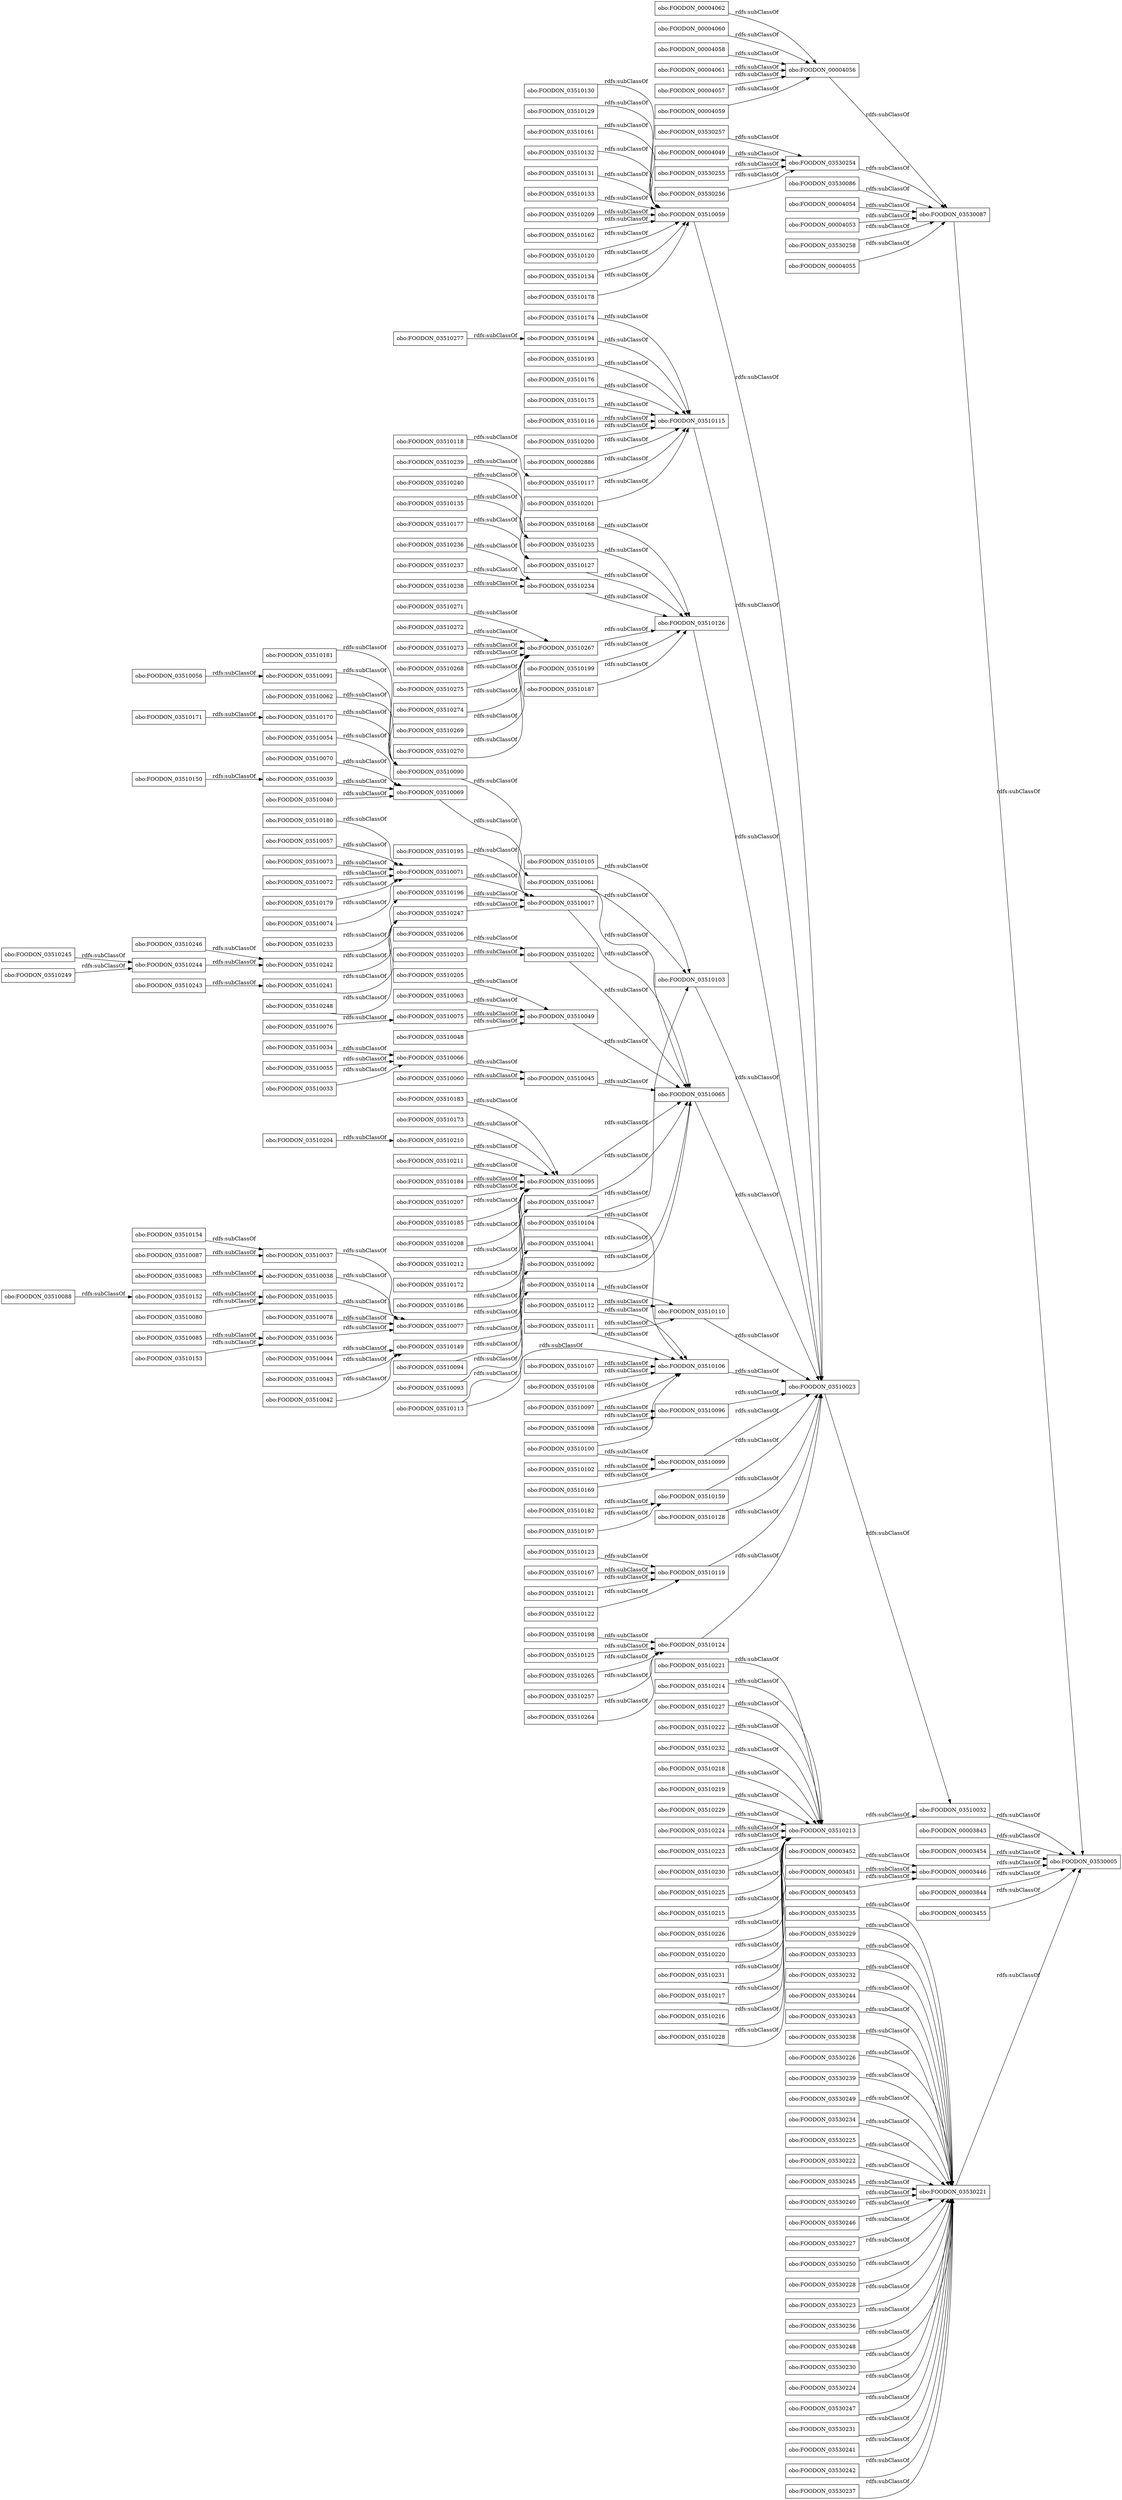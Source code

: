 digraph ar2dtool_diagram { 
rankdir=LR;
size="1000"
node [shape = rectangle, color="black"]; "obo:FOODON_03530235" "obo:FOODON_03510211" "obo:FOODON_03510184" "obo:FOODON_00004062" "obo:FOODON_03530245" "obo:FOODON_03510072" "obo:FOODON_00002886" "obo:FOODON_03510197" "obo:FOODON_03510104" "obo:FOODON_03510272" "obo:FOODON_03510230" "obo:FOODON_03510225" "obo:FOODON_00004055" "obo:FOODON_03510106" "obo:FOODON_03530240" "obo:FOODON_03510118" "obo:FOODON_03510159" "obo:FOODON_03510239" "obo:FOODON_03510088" "obo:FOODON_03510117" "obo:FOODON_03510129" "obo:FOODON_03530221" "obo:FOODON_03510207" "obo:FOODON_03510161" "obo:FOODON_03510043" "obo:FOODON_03510055" "obo:FOODON_03510185" "obo:FOODON_03510111" "obo:FOODON_03530246" "obo:FOODON_03510040" "obo:FOODON_03530087" "obo:FOODON_03510078" "obo:FOODON_03510202" "obo:FOODON_03510135" "obo:FOODON_03510215" "obo:FOODON_03510036" "obo:FOODON_03510105" "obo:FOODON_03510273" "obo:FOODON_03510268" "obo:FOODON_03510063" "obo:FOODON_03510226" "obo:FOODON_00004056" "obo:FOODON_03510132" "obo:FOODON_03510236" "obo:FOODON_03510087" "obo:FOODON_03510099" "obo:FOODON_03510128" "obo:FOODON_03510208" "obo:FOODON_03530227" "obo:FOODON_03510249" "obo:FOODON_00003453" "obo:FOODON_03510220" "obo:FOODON_03510054" "obo:FOODON_03510049" "obo:FOODON_03510112" "obo:FOODON_03510179" "obo:FOODON_03510122" "obo:FOODON_03510243" "obo:FOODON_03510201" "obo:FOODON_03510213" "obo:FOODON_03510267" "obo:FOODON_03510131" "obo:FOODON_03510074" "obo:FOODON_03510237" "obo:FOODON_03530250" "obo:FOODON_03510264" "obo:FOODON_03510098" "obo:FOODON_03510198" "obo:FOODON_03530228" "obo:FOODON_03510108" "obo:FOODON_00003452" "obo:FOODON_03510231" "obo:FOODON_03530255" "obo:FOODON_00004060" "obo:FOODON_03530223" "obo:FOODON_03510123" "obo:FOODON_03510045" "obo:FOODON_03510244" "obo:FOODON_03510150" "obo:FOODON_03510212" "obo:FOODON_03530236" "obo:FOODON_03530248" "obo:FOODON_03510174" "obo:FOODON_03510075" "obo:FOODON_03510217" "obo:FOODON_03510275" "obo:FOODON_03530230" "obo:FOODON_03510037" "obo:FOODON_03510119" "obo:FOODON_03510167" "obo:FOODON_03530254" "obo:FOODON_03510194" "obo:FOODON_03530224" "obo:FOODON_03510093" "obo:FOODON_03510056" "obo:FOODON_03510114" "obo:FOODON_03530247" "obo:FOODON_03510240" "obo:FOODON_03510069" "obo:FOODON_03530005" "obo:FOODON_03530231" "obo:FOODON_03510216" "obo:FOODON_03510170" "obo:FOODON_03510274" "obo:FOODON_03510228" "obo:FOODON_03510269" "obo:FOODON_03510180" "obo:FOODON_03530241" "obo:FOODON_03510133" "obo:FOODON_03510193" "obo:FOODON_03510033" "obo:FOODON_03510209" "obo:FOODON_03510100" "obo:FOODON_00003843" "obo:FOODON_00003454" "obo:FOODON_03510221" "obo:FOODON_03510057" "obo:FOODON_03510113" "obo:FOODON_03510125" "obo:FOODON_03510203" "obo:FOODON_03510246" "obo:FOODON_03510214" "obo:FOODON_03510149" "obo:FOODON_03510227" "obo:FOODON_03510181" "obo:FOODON_03510176" "obo:FOODON_03530242" "obo:FOODON_03530086" "obo:FOODON_03530237" "obo:FOODON_03510238" "obo:FOODON_03510270" "obo:FOODON_03510265" "obo:FOODON_03510032" "obo:FOODON_00003844" "obo:FOODON_03510199" "obo:FOODON_03530229" "obo:FOODON_00003455" "obo:FOODON_03510222" "obo:FOODON_03510169" "obo:FOODON_03510232" "obo:FOODON_03530256" "obo:FOODON_03510083" "obo:FOODON_03510095" "obo:FOODON_03510124" "obo:FOODON_03510204" "obo:FOODON_03510048" "obo:FOODON_03510245" "obo:FOODON_03510257" "obo:FOODON_03510080" "obo:FOODON_03510121" "obo:FOODON_03510242" "obo:FOODON_03510175" "obo:FOODON_03510076" "obo:FOODON_03510187" "obo:FOODON_03510218" "obo:FOODON_03510172" "obo:FOODON_03530233" "obo:FOODON_03510038" "obo:FOODON_03510060" "obo:FOODON_03530257" "obo:FOODON_03510070" "obo:FOODON_03510168" "obo:FOODON_03510233" "obo:FOODON_03510023" "obo:FOODON_00004058" "obo:FOODON_03510195" "obo:FOODON_03510094" "obo:FOODON_03510047" "obo:FOODON_03510152" "obo:FOODON_03510059" "obo:FOODON_03510162" "obo:FOODON_03510091" "obo:FOODON_03510120" "obo:FOODON_03510115" "obo:FOODON_03510241" "obo:FOODON_03510186" "obo:FOODON_03510041" "obo:FOODON_03530232" "obo:FOODON_03510219" "obo:FOODON_03510277" "obo:FOODON_03510171" "obo:FOODON_03510229" "obo:FOODON_00004061" "obo:FOODON_03510183" "obo:FOODON_03530244" "obo:FOODON_03510039" "obo:FOODON_03510071" "obo:FOODON_03510066" "obo:FOODON_00004057" "obo:FOODON_03510196" "obo:FOODON_03510034" "obo:FOODON_03510103" "obo:FOODON_03510271" "obo:FOODON_03510224" "obo:FOODON_00004054" "obo:FOODON_03510116" "obo:FOODON_03510090" "obo:FOODON_03510085" "obo:FOODON_03510126" "obo:FOODON_03510206" "obo:FOODON_03510247" "obo:FOODON_03510042" "obo:FOODON_03510110" "obo:FOODON_03510182" "obo:FOODON_03510177" "obo:FOODON_03530243" "obo:FOODON_03530238" "obo:FOODON_03510065" "obo:FOODON_03510077" "obo:FOODON_03510134" "obo:FOODON_03510035" "obo:FOODON_03510102" "obo:FOODON_03510062" "obo:FOODON_03510223" "obo:FOODON_00004053" "obo:FOODON_03510235" "obo:FOODON_03510127" "obo:FOODON_03510096" "obo:FOODON_03530226" "obo:FOODON_03510205" "obo:FOODON_03510248" "obo:FOODON_03510154" "obo:FOODON_03510178" "obo:FOODON_03530239" "obo:FOODON_03530249" "obo:FOODON_03510200" "obo:FOODON_03510173" "obo:FOODON_03510210" "obo:FOODON_03530234" "obo:FOODON_03510061" "obo:FOODON_03510073" "obo:FOODON_03510130" "obo:FOODON_00004049" "obo:FOODON_03510234" "obo:FOODON_03530258" "obo:FOODON_00004059" "obo:FOODON_03510097" "obo:FOODON_03530225" "obo:FOODON_03510107" "obo:FOODON_00003451" "obo:FOODON_03510153" "obo:FOODON_00003446" "obo:FOODON_03510092" "obo:FOODON_03530222" "obo:FOODON_03510017" "obo:FOODON_03510044" ; /*classes style*/
	"obo:FOODON_03510056" -> "obo:FOODON_03510091" [ label = "rdfs:subClassOf" ];
	"obo:FOODON_03510227" -> "obo:FOODON_03510213" [ label = "rdfs:subClassOf" ];
	"obo:FOODON_03510035" -> "obo:FOODON_03510077" [ label = "rdfs:subClassOf" ];
	"obo:FOODON_03510206" -> "obo:FOODON_03510202" [ label = "rdfs:subClassOf" ];
	"obo:FOODON_03510198" -> "obo:FOODON_03510124" [ label = "rdfs:subClassOf" ];
	"obo:FOODON_03510177" -> "obo:FOODON_03510127" [ label = "rdfs:subClassOf" ];
	"obo:FOODON_00002886" -> "obo:FOODON_03510115" [ label = "rdfs:subClassOf" ];
	"obo:FOODON_03510135" -> "obo:FOODON_03510127" [ label = "rdfs:subClassOf" ];
	"obo:FOODON_00003453" -> "obo:FOODON_00003446" [ label = "rdfs:subClassOf" ];
	"obo:FOODON_03510114" -> "obo:FOODON_03510110" [ label = "rdfs:subClassOf" ];
	"obo:FOODON_03530238" -> "obo:FOODON_03530221" [ label = "rdfs:subClassOf" ];
	"obo:FOODON_03510277" -> "obo:FOODON_03510194" [ label = "rdfs:subClassOf" ];
	"obo:FOODON_03510085" -> "obo:FOODON_03510036" [ label = "rdfs:subClassOf" ];
	"obo:FOODON_03510235" -> "obo:FOODON_03510126" [ label = "rdfs:subClassOf" ];
	"obo:FOODON_00004053" -> "obo:FOODON_03530087" [ label = "rdfs:subClassOf" ];
	"obo:FOODON_03510043" -> "obo:FOODON_03510149" [ label = "rdfs:subClassOf" ];
	"obo:FOODON_03510214" -> "obo:FOODON_03510213" [ label = "rdfs:subClassOf" ];
	"obo:FOODON_03510185" -> "obo:FOODON_03510095" [ label = "rdfs:subClassOf" ];
	"obo:FOODON_03510122" -> "obo:FOODON_03510119" [ label = "rdfs:subClassOf" ];
	"obo:FOODON_03530246" -> "obo:FOODON_03530221" [ label = "rdfs:subClassOf" ];
	"obo:FOODON_03530225" -> "obo:FOODON_03530221" [ label = "rdfs:subClassOf" ];
	"obo:FOODON_03510093" -> "obo:FOODON_03510092" [ label = "rdfs:subClassOf" ];
	"obo:FOODON_03510264" -> "obo:FOODON_03510124" [ label = "rdfs:subClassOf" ];
	"obo:FOODON_03510243" -> "obo:FOODON_03510241" [ label = "rdfs:subClassOf" ];
	"obo:FOODON_03510072" -> "obo:FOODON_03510071" [ label = "rdfs:subClassOf" ];
	"obo:FOODON_00004061" -> "obo:FOODON_00004056" [ label = "rdfs:subClassOf" ];
	"obo:FOODON_03510222" -> "obo:FOODON_03510213" [ label = "rdfs:subClassOf" ];
	"obo:FOODON_03510201" -> "obo:FOODON_03510115" [ label = "rdfs:subClassOf" ];
	"obo:FOODON_03510193" -> "obo:FOODON_03510115" [ label = "rdfs:subClassOf" ];
	"obo:FOODON_03510172" -> "obo:FOODON_03510095" [ label = "rdfs:subClassOf" ];
	"obo:FOODON_03510130" -> "obo:FOODON_03510059" [ label = "rdfs:subClassOf" ];
	"obo:FOODON_03530254" -> "obo:FOODON_03530087" [ label = "rdfs:subClassOf" ];
	"obo:FOODON_03530233" -> "obo:FOODON_03530221" [ label = "rdfs:subClassOf" ];
	"obo:FOODON_03510272" -> "obo:FOODON_03510267" [ label = "rdfs:subClassOf" ];
	"obo:FOODON_03510080" -> "obo:FOODON_03510035" [ label = "rdfs:subClassOf" ];
	"obo:FOODON_03510230" -> "obo:FOODON_03510213" [ label = "rdfs:subClassOf" ];
	"obo:FOODON_03510059" -> "obo:FOODON_03510023" [ label = "rdfs:subClassOf" ];
	"obo:FOODON_03510038" -> "obo:FOODON_03510077" [ label = "rdfs:subClassOf" ];
	"obo:FOODON_03510209" -> "obo:FOODON_03510059" [ label = "rdfs:subClassOf" ];
	"obo:FOODON_03510017" -> "obo:FOODON_03510065" [ label = "rdfs:subClassOf" ];
	"obo:FOODON_03510180" -> "obo:FOODON_03510071" [ label = "rdfs:subClassOf" ];
	"obo:FOODON_03510159" -> "obo:FOODON_03510023" [ label = "rdfs:subClassOf" ];
	"obo:FOODON_03530241" -> "obo:FOODON_03530221" [ label = "rdfs:subClassOf" ];
	"obo:FOODON_03510117" -> "obo:FOODON_03510115" [ label = "rdfs:subClassOf" ];
	"obo:FOODON_03510088" -> "obo:FOODON_03510152" [ label = "rdfs:subClassOf" ];
	"obo:FOODON_00004056" -> "obo:FOODON_03530087" [ label = "rdfs:subClassOf" ];
	"obo:FOODON_03510238" -> "obo:FOODON_03510234" [ label = "rdfs:subClassOf" ];
	"obo:FOODON_03510217" -> "obo:FOODON_03510213" [ label = "rdfs:subClassOf" ];
	"obo:FOODON_03510167" -> "obo:FOODON_03510119" [ label = "rdfs:subClassOf" ];
	"obo:FOODON_03510125" -> "obo:FOODON_03510124" [ label = "rdfs:subClassOf" ];
	"obo:FOODON_03530249" -> "obo:FOODON_03530221" [ label = "rdfs:subClassOf" ];
	"obo:FOODON_03510104" -> "obo:FOODON_03510106" [ label = "rdfs:subClassOf" ];
	"obo:FOODON_03510104" -> "obo:FOODON_03510103" [ label = "rdfs:subClassOf" ];
	"obo:FOODON_03530228" -> "obo:FOODON_03530221" [ label = "rdfs:subClassOf" ];
	"obo:FOODON_03510096" -> "obo:FOODON_03510023" [ label = "rdfs:subClassOf" ];
	"obo:FOODON_03510267" -> "obo:FOODON_03510126" [ label = "rdfs:subClassOf" ];
	"obo:FOODON_03510075" -> "obo:FOODON_03510049" [ label = "rdfs:subClassOf" ];
	"obo:FOODON_03510246" -> "obo:FOODON_03510242" [ label = "rdfs:subClassOf" ];
	"obo:FOODON_03510054" -> "obo:FOODON_03510069" [ label = "rdfs:subClassOf" ];
	"obo:FOODON_03510225" -> "obo:FOODON_03510213" [ label = "rdfs:subClassOf" ];
	"obo:FOODON_03510033" -> "obo:FOODON_03510066" [ label = "rdfs:subClassOf" ];
	"obo:FOODON_03510204" -> "obo:FOODON_03510210" [ label = "rdfs:subClassOf" ];
	"obo:FOODON_03510196" -> "obo:FOODON_03510017" [ label = "rdfs:subClassOf" ];
	"obo:FOODON_03510175" -> "obo:FOODON_03510115" [ label = "rdfs:subClassOf" ];
	"obo:FOODON_03510154" -> "obo:FOODON_03510037" [ label = "rdfs:subClassOf" ];
	"obo:FOODON_03530086" -> "obo:FOODON_03530087" [ label = "rdfs:subClassOf" ];
	"obo:FOODON_03510133" -> "obo:FOODON_03510059" [ label = "rdfs:subClassOf" ];
	"obo:FOODON_03530257" -> "obo:FOODON_03530254" [ label = "rdfs:subClassOf" ];
	"obo:FOODON_00003451" -> "obo:FOODON_00003446" [ label = "rdfs:subClassOf" ];
	"obo:FOODON_03510112" -> "obo:FOODON_03510110" [ label = "rdfs:subClassOf" ];
	"obo:FOODON_03510112" -> "obo:FOODON_03510106" [ label = "rdfs:subClassOf" ];
	"obo:FOODON_03530236" -> "obo:FOODON_03530221" [ label = "rdfs:subClassOf" ];
	"obo:FOODON_03510275" -> "obo:FOODON_03510267" [ label = "rdfs:subClassOf" ];
	"obo:FOODON_03510083" -> "obo:FOODON_03510038" [ label = "rdfs:subClassOf" ];
	"obo:FOODON_03510062" -> "obo:FOODON_03510090" [ label = "rdfs:subClassOf" ];
	"obo:FOODON_03510233" -> "obo:FOODON_03510196" [ label = "rdfs:subClassOf" ];
	"obo:FOODON_03510041" -> "obo:FOODON_03510065" [ label = "rdfs:subClassOf" ];
	"obo:FOODON_03510212" -> "obo:FOODON_03510095" [ label = "rdfs:subClassOf" ];
	"obo:FOODON_03510183" -> "obo:FOODON_03510095" [ label = "rdfs:subClassOf" ];
	"obo:FOODON_03510162" -> "obo:FOODON_03510059" [ label = "rdfs:subClassOf" ];
	"obo:FOODON_00003843" -> "obo:FOODON_03530005" [ label = "rdfs:subClassOf" ];
	"obo:FOODON_03510120" -> "obo:FOODON_03510059" [ label = "rdfs:subClassOf" ];
	"obo:FOODON_03530244" -> "obo:FOODON_03530221" [ label = "rdfs:subClassOf" ];
	"obo:FOODON_03530223" -> "obo:FOODON_03530221" [ label = "rdfs:subClassOf" ];
	"obo:FOODON_03510091" -> "obo:FOODON_03510090" [ label = "rdfs:subClassOf" ];
	"obo:FOODON_03510070" -> "obo:FOODON_03510069" [ label = "rdfs:subClassOf" ];
	"obo:FOODON_03510241" -> "obo:FOODON_03510247" [ label = "rdfs:subClassOf" ];
	"obo:FOODON_00004059" -> "obo:FOODON_00004056" [ label = "rdfs:subClassOf" ];
	"obo:FOODON_03510049" -> "obo:FOODON_03510065" [ label = "rdfs:subClassOf" ];
	"obo:FOODON_03510220" -> "obo:FOODON_03510213" [ label = "rdfs:subClassOf" ];
	"obo:FOODON_03510170" -> "obo:FOODON_03510090" [ label = "rdfs:subClassOf" ];
	"obo:FOODON_03510149" -> "obo:FOODON_03510041" [ label = "rdfs:subClassOf" ];
	"obo:FOODON_03510128" -> "obo:FOODON_03510023" [ label = "rdfs:subClassOf" ];
	"obo:FOODON_03510107" -> "obo:FOODON_03510106" [ label = "rdfs:subClassOf" ];
	"obo:FOODON_00003446" -> "obo:FOODON_03530005" [ label = "rdfs:subClassOf" ];
	"obo:FOODON_03530231" -> "obo:FOODON_03530221" [ label = "rdfs:subClassOf" ];
	"obo:FOODON_03510270" -> "obo:FOODON_03510267" [ label = "rdfs:subClassOf" ];
	"obo:FOODON_03510099" -> "obo:FOODON_03510023" [ label = "rdfs:subClassOf" ];
	"obo:FOODON_03510078" -> "obo:FOODON_03510077" [ label = "rdfs:subClassOf" ];
	"obo:FOODON_03510249" -> "obo:FOODON_03510244" [ label = "rdfs:subClassOf" ];
	"obo:FOODON_03510057" -> "obo:FOODON_03510071" [ label = "rdfs:subClassOf" ];
	"obo:FOODON_03510228" -> "obo:FOODON_03510213" [ label = "rdfs:subClassOf" ];
	"obo:FOODON_03510036" -> "obo:FOODON_03510077" [ label = "rdfs:subClassOf" ];
	"obo:FOODON_03510207" -> "obo:FOODON_03510095" [ label = "rdfs:subClassOf" ];
	"obo:FOODON_03510199" -> "obo:FOODON_03510126" [ label = "rdfs:subClassOf" ];
	"obo:FOODON_03510178" -> "obo:FOODON_03510059" [ label = "rdfs:subClassOf" ];
	"obo:FOODON_00003454" -> "obo:FOODON_03530005" [ label = "rdfs:subClassOf" ];
	"obo:FOODON_03510115" -> "obo:FOODON_03510023" [ label = "rdfs:subClassOf" ];
	"obo:FOODON_03530239" -> "obo:FOODON_03530221" [ label = "rdfs:subClassOf" ];
	"obo:FOODON_03510257" -> "obo:FOODON_03510124" [ label = "rdfs:subClassOf" ];
	"obo:FOODON_03510236" -> "obo:FOODON_03510234" [ label = "rdfs:subClassOf" ];
	"obo:FOODON_03510065" -> "obo:FOODON_03510023" [ label = "rdfs:subClassOf" ];
	"obo:FOODON_00004054" -> "obo:FOODON_03530087" [ label = "rdfs:subClassOf" ];
	"obo:FOODON_03510044" -> "obo:FOODON_03510149" [ label = "rdfs:subClassOf" ];
	"obo:FOODON_03510215" -> "obo:FOODON_03510213" [ label = "rdfs:subClassOf" ];
	"obo:FOODON_03510023" -> "obo:FOODON_03510032" [ label = "rdfs:subClassOf" ];
	"obo:FOODON_03510186" -> "obo:FOODON_03510095" [ label = "rdfs:subClassOf" ];
	"obo:FOODON_03510123" -> "obo:FOODON_03510119" [ label = "rdfs:subClassOf" ];
	"obo:FOODON_03530247" -> "obo:FOODON_03530221" [ label = "rdfs:subClassOf" ];
	"obo:FOODON_03510102" -> "obo:FOODON_03510099" [ label = "rdfs:subClassOf" ];
	"obo:FOODON_03530226" -> "obo:FOODON_03530221" [ label = "rdfs:subClassOf" ];
	"obo:FOODON_03510094" -> "obo:FOODON_03510092" [ label = "rdfs:subClassOf" ];
	"obo:FOODON_03510265" -> "obo:FOODON_03510124" [ label = "rdfs:subClassOf" ];
	"obo:FOODON_03510244" -> "obo:FOODON_03510242" [ label = "rdfs:subClassOf" ];
	"obo:FOODON_03510073" -> "obo:FOODON_03510071" [ label = "rdfs:subClassOf" ];
	"obo:FOODON_00004062" -> "obo:FOODON_00004056" [ label = "rdfs:subClassOf" ];
	"obo:FOODON_03510223" -> "obo:FOODON_03510213" [ label = "rdfs:subClassOf" ];
	"obo:FOODON_03510202" -> "obo:FOODON_03510065" [ label = "rdfs:subClassOf" ];
	"obo:FOODON_03510194" -> "obo:FOODON_03510115" [ label = "rdfs:subClassOf" ];
	"obo:FOODON_03510173" -> "obo:FOODON_03510095" [ label = "rdfs:subClassOf" ];
	"obo:FOODON_03510152" -> "obo:FOODON_03510035" [ label = "rdfs:subClassOf" ];
	"obo:FOODON_03510131" -> "obo:FOODON_03510059" [ label = "rdfs:subClassOf" ];
	"obo:FOODON_03530255" -> "obo:FOODON_03530254" [ label = "rdfs:subClassOf" ];
	"obo:FOODON_03510110" -> "obo:FOODON_03510023" [ label = "rdfs:subClassOf" ];
	"obo:FOODON_03530234" -> "obo:FOODON_03530221" [ label = "rdfs:subClassOf" ];
	"obo:FOODON_03510273" -> "obo:FOODON_03510267" [ label = "rdfs:subClassOf" ];
	"obo:FOODON_03510060" -> "obo:FOODON_03510045" [ label = "rdfs:subClassOf" ];
	"obo:FOODON_03510231" -> "obo:FOODON_03510213" [ label = "rdfs:subClassOf" ];
	"obo:FOODON_00004049" -> "obo:FOODON_03530254" [ label = "rdfs:subClassOf" ];
	"obo:FOODON_03510210" -> "obo:FOODON_03510095" [ label = "rdfs:subClassOf" ];
	"obo:FOODON_03510039" -> "obo:FOODON_03510069" [ label = "rdfs:subClassOf" ];
	"obo:FOODON_03510181" -> "obo:FOODON_03510090" [ label = "rdfs:subClassOf" ];
	"obo:FOODON_03530242" -> "obo:FOODON_03530221" [ label = "rdfs:subClassOf" ];
	"obo:FOODON_03510118" -> "obo:FOODON_03510117" [ label = "rdfs:subClassOf" ];
	"obo:FOODON_03530221" -> "obo:FOODON_03530005" [ label = "rdfs:subClassOf" ];
	"obo:FOODON_00004057" -> "obo:FOODON_00004056" [ label = "rdfs:subClassOf" ];
	"obo:FOODON_03510239" -> "obo:FOODON_03510235" [ label = "rdfs:subClassOf" ];
	"obo:FOODON_03510047" -> "obo:FOODON_03510065" [ label = "rdfs:subClassOf" ];
	"obo:FOODON_03510218" -> "obo:FOODON_03510213" [ label = "rdfs:subClassOf" ];
	"obo:FOODON_03510168" -> "obo:FOODON_03510126" [ label = "rdfs:subClassOf" ];
	"obo:FOODON_03530250" -> "obo:FOODON_03530221" [ label = "rdfs:subClassOf" ];
	"obo:FOODON_03510126" -> "obo:FOODON_03510023" [ label = "rdfs:subClassOf" ];
	"obo:FOODON_03510105" -> "obo:FOODON_03510103" [ label = "rdfs:subClassOf" ];
	"obo:FOODON_03530229" -> "obo:FOODON_03530221" [ label = "rdfs:subClassOf" ];
	"obo:FOODON_03510097" -> "obo:FOODON_03510106" [ label = "rdfs:subClassOf" ];
	"obo:FOODON_03510097" -> "obo:FOODON_03510096" [ label = "rdfs:subClassOf" ];
	"obo:FOODON_03510268" -> "obo:FOODON_03510267" [ label = "rdfs:subClassOf" ];
	"obo:FOODON_03510076" -> "obo:FOODON_03510075" [ label = "rdfs:subClassOf" ];
	"obo:FOODON_03510247" -> "obo:FOODON_03510017" [ label = "rdfs:subClassOf" ];
	"obo:FOODON_03510055" -> "obo:FOODON_03510066" [ label = "rdfs:subClassOf" ];
	"obo:FOODON_03510226" -> "obo:FOODON_03510213" [ label = "rdfs:subClassOf" ];
	"obo:FOODON_03510034" -> "obo:FOODON_03510066" [ label = "rdfs:subClassOf" ];
	"obo:FOODON_03510205" -> "obo:FOODON_03510049" [ label = "rdfs:subClassOf" ];
	"obo:FOODON_03510197" -> "obo:FOODON_03510159" [ label = "rdfs:subClassOf" ];
	"obo:FOODON_03510176" -> "obo:FOODON_03510115" [ label = "rdfs:subClassOf" ];
	"obo:FOODON_03530087" -> "obo:FOODON_03530005" [ label = "rdfs:subClassOf" ];
	"obo:FOODON_03510134" -> "obo:FOODON_03510059" [ label = "rdfs:subClassOf" ];
	"obo:FOODON_03530258" -> "obo:FOODON_03530087" [ label = "rdfs:subClassOf" ];
	"obo:FOODON_00003452" -> "obo:FOODON_00003446" [ label = "rdfs:subClassOf" ];
	"obo:FOODON_03510113" -> "obo:FOODON_03510114" [ label = "rdfs:subClassOf" ];
	"obo:FOODON_03510113" -> "obo:FOODON_03510106" [ label = "rdfs:subClassOf" ];
	"obo:FOODON_03530237" -> "obo:FOODON_03530221" [ label = "rdfs:subClassOf" ];
	"obo:FOODON_03510063" -> "obo:FOODON_03510049" [ label = "rdfs:subClassOf" ];
	"obo:FOODON_03510234" -> "obo:FOODON_03510126" [ label = "rdfs:subClassOf" ];
	"obo:FOODON_03510042" -> "obo:FOODON_03510149" [ label = "rdfs:subClassOf" ];
	"obo:FOODON_03510213" -> "obo:FOODON_03510032" [ label = "rdfs:subClassOf" ];
	"obo:FOODON_03510184" -> "obo:FOODON_03510095" [ label = "rdfs:subClassOf" ];
	"obo:FOODON_00003844" -> "obo:FOODON_03530005" [ label = "rdfs:subClassOf" ];
	"obo:FOODON_03510121" -> "obo:FOODON_03510119" [ label = "rdfs:subClassOf" ];
	"obo:FOODON_03530245" -> "obo:FOODON_03530221" [ label = "rdfs:subClassOf" ];
	"obo:FOODON_03510100" -> "obo:FOODON_03510106" [ label = "rdfs:subClassOf" ];
	"obo:FOODON_03510100" -> "obo:FOODON_03510099" [ label = "rdfs:subClassOf" ];
	"obo:FOODON_03530224" -> "obo:FOODON_03530221" [ label = "rdfs:subClassOf" ];
	"obo:FOODON_03510092" -> "obo:FOODON_03510065" [ label = "rdfs:subClassOf" ];
	"obo:FOODON_03510242" -> "obo:FOODON_03510247" [ label = "rdfs:subClassOf" ];
	"obo:FOODON_03510071" -> "obo:FOODON_03510017" [ label = "rdfs:subClassOf" ];
	"obo:FOODON_00004060" -> "obo:FOODON_00004056" [ label = "rdfs:subClassOf" ];
	"obo:FOODON_03510221" -> "obo:FOODON_03510213" [ label = "rdfs:subClassOf" ];
	"obo:FOODON_03510200" -> "obo:FOODON_03510115" [ label = "rdfs:subClassOf" ];
	"obo:FOODON_03510171" -> "obo:FOODON_03510170" [ label = "rdfs:subClassOf" ];
	"obo:FOODON_03510150" -> "obo:FOODON_03510039" [ label = "rdfs:subClassOf" ];
	"obo:FOODON_03510129" -> "obo:FOODON_03510059" [ label = "rdfs:subClassOf" ];
	"obo:FOODON_03530232" -> "obo:FOODON_03530221" [ label = "rdfs:subClassOf" ];
	"obo:FOODON_03510108" -> "obo:FOODON_03510106" [ label = "rdfs:subClassOf" ];
	"obo:FOODON_03510271" -> "obo:FOODON_03510267" [ label = "rdfs:subClassOf" ];
	"obo:FOODON_03510229" -> "obo:FOODON_03510213" [ label = "rdfs:subClassOf" ];
	"obo:FOODON_03510037" -> "obo:FOODON_03510077" [ label = "rdfs:subClassOf" ];
	"obo:FOODON_03510208" -> "obo:FOODON_03510095" [ label = "rdfs:subClassOf" ];
	"obo:FOODON_03510179" -> "obo:FOODON_03510071" [ label = "rdfs:subClassOf" ];
	"obo:FOODON_03530240" -> "obo:FOODON_03530221" [ label = "rdfs:subClassOf" ];
	"obo:FOODON_00003455" -> "obo:FOODON_03530005" [ label = "rdfs:subClassOf" ];
	"obo:FOODON_03510116" -> "obo:FOODON_03510115" [ label = "rdfs:subClassOf" ];
	"obo:FOODON_03510087" -> "obo:FOODON_03510037" [ label = "rdfs:subClassOf" ];
	"obo:FOODON_03510237" -> "obo:FOODON_03510234" [ label = "rdfs:subClassOf" ];
	"obo:FOODON_03510066" -> "obo:FOODON_03510045" [ label = "rdfs:subClassOf" ];
	"obo:FOODON_00004055" -> "obo:FOODON_03530087" [ label = "rdfs:subClassOf" ];
	"obo:FOODON_03510045" -> "obo:FOODON_03510065" [ label = "rdfs:subClassOf" ];
	"obo:FOODON_03510216" -> "obo:FOODON_03510213" [ label = "rdfs:subClassOf" ];
	"obo:FOODON_03510187" -> "obo:FOODON_03510126" [ label = "rdfs:subClassOf" ];
	"obo:FOODON_03510124" -> "obo:FOODON_03510023" [ label = "rdfs:subClassOf" ];
	"obo:FOODON_03530248" -> "obo:FOODON_03530221" [ label = "rdfs:subClassOf" ];
	"obo:FOODON_03510103" -> "obo:FOODON_03510023" [ label = "rdfs:subClassOf" ];
	"obo:FOODON_03530227" -> "obo:FOODON_03530221" [ label = "rdfs:subClassOf" ];
	"obo:FOODON_03510095" -> "obo:FOODON_03510065" [ label = "rdfs:subClassOf" ];
	"obo:FOODON_03510074" -> "obo:FOODON_03510071" [ label = "rdfs:subClassOf" ];
	"obo:FOODON_03510245" -> "obo:FOODON_03510244" [ label = "rdfs:subClassOf" ];
	"obo:FOODON_03510224" -> "obo:FOODON_03510213" [ label = "rdfs:subClassOf" ];
	"obo:FOODON_03510032" -> "obo:FOODON_03530005" [ label = "rdfs:subClassOf" ];
	"obo:FOODON_03510203" -> "obo:FOODON_03510202" [ label = "rdfs:subClassOf" ];
	"obo:FOODON_03510195" -> "obo:FOODON_03510017" [ label = "rdfs:subClassOf" ];
	"obo:FOODON_03510174" -> "obo:FOODON_03510115" [ label = "rdfs:subClassOf" ];
	"obo:FOODON_03510153" -> "obo:FOODON_03510036" [ label = "rdfs:subClassOf" ];
	"obo:FOODON_03510132" -> "obo:FOODON_03510059" [ label = "rdfs:subClassOf" ];
	"obo:FOODON_03530256" -> "obo:FOODON_03530254" [ label = "rdfs:subClassOf" ];
	"obo:FOODON_03510111" -> "obo:FOODON_03510110" [ label = "rdfs:subClassOf" ];
	"obo:FOODON_03510111" -> "obo:FOODON_03510106" [ label = "rdfs:subClassOf" ];
	"obo:FOODON_03530235" -> "obo:FOODON_03530221" [ label = "rdfs:subClassOf" ];
	"obo:FOODON_03510274" -> "obo:FOODON_03510267" [ label = "rdfs:subClassOf" ];
	"obo:FOODON_03510061" -> "obo:FOODON_03510103" [ label = "rdfs:subClassOf" ];
	"obo:FOODON_03510061" -> "obo:FOODON_03510065" [ label = "rdfs:subClassOf" ];
	"obo:FOODON_03510232" -> "obo:FOODON_03510213" [ label = "rdfs:subClassOf" ];
	"obo:FOODON_03510040" -> "obo:FOODON_03510069" [ label = "rdfs:subClassOf" ];
	"obo:FOODON_03510211" -> "obo:FOODON_03510095" [ label = "rdfs:subClassOf" ];
	"obo:FOODON_03510182" -> "obo:FOODON_03510159" [ label = "rdfs:subClassOf" ];
	"obo:FOODON_03510161" -> "obo:FOODON_03510059" [ label = "rdfs:subClassOf" ];
	"obo:FOODON_03530243" -> "obo:FOODON_03530221" [ label = "rdfs:subClassOf" ];
	"obo:FOODON_03510119" -> "obo:FOODON_03510023" [ label = "rdfs:subClassOf" ];
	"obo:FOODON_03530222" -> "obo:FOODON_03530221" [ label = "rdfs:subClassOf" ];
	"obo:FOODON_03510090" -> "obo:FOODON_03510061" [ label = "rdfs:subClassOf" ];
	"obo:FOODON_03510240" -> "obo:FOODON_03510235" [ label = "rdfs:subClassOf" ];
	"obo:FOODON_03510069" -> "obo:FOODON_03510017" [ label = "rdfs:subClassOf" ];
	"obo:FOODON_00004058" -> "obo:FOODON_00004056" [ label = "rdfs:subClassOf" ];
	"obo:FOODON_03510048" -> "obo:FOODON_03510049" [ label = "rdfs:subClassOf" ];
	"obo:FOODON_03510219" -> "obo:FOODON_03510213" [ label = "rdfs:subClassOf" ];
	"obo:FOODON_03510169" -> "obo:FOODON_03510099" [ label = "rdfs:subClassOf" ];
	"obo:FOODON_03510127" -> "obo:FOODON_03510126" [ label = "rdfs:subClassOf" ];
	"obo:FOODON_03530230" -> "obo:FOODON_03530221" [ label = "rdfs:subClassOf" ];
	"obo:FOODON_03510106" -> "obo:FOODON_03510023" [ label = "rdfs:subClassOf" ];
	"obo:FOODON_03510098" -> "obo:FOODON_03510096" [ label = "rdfs:subClassOf" ];
	"obo:FOODON_03510269" -> "obo:FOODON_03510267" [ label = "rdfs:subClassOf" ];
	"obo:FOODON_03510077" -> "obo:FOODON_03510047" [ label = "rdfs:subClassOf" ];
	"obo:FOODON_03510248" -> "obo:FOODON_03510247" [ label = "rdfs:subClassOf" ];

}
